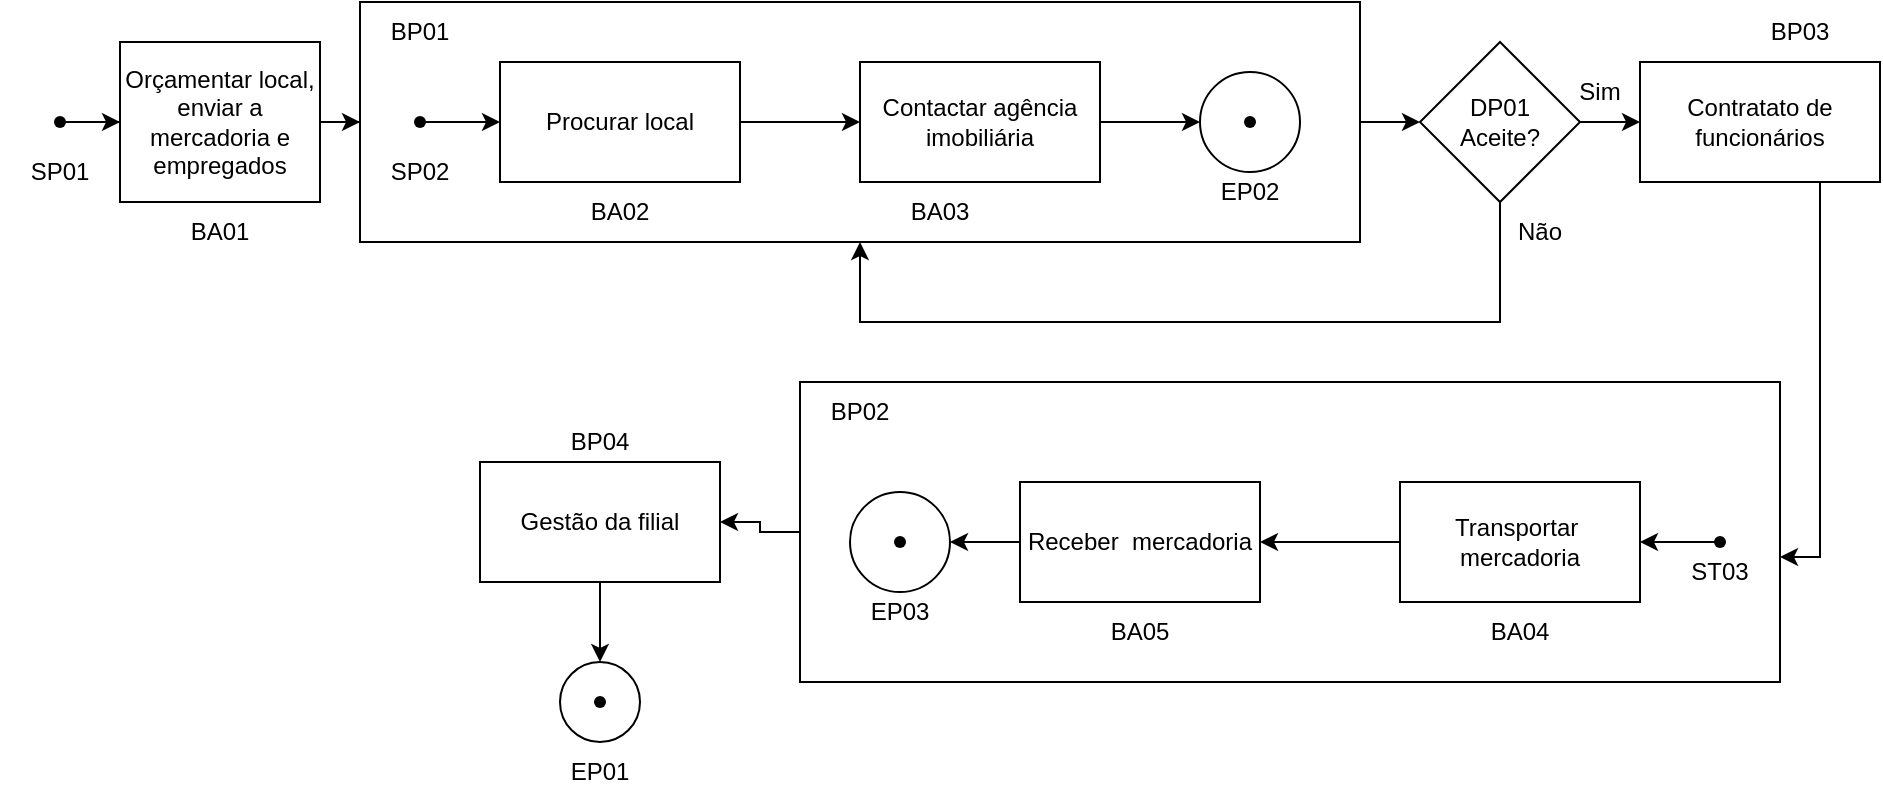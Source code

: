 <mxfile version="28.2.8">
  <diagram name="Página-1" id="A3I4-ZYlYkM0Jk0Mae4l">
    <mxGraphModel dx="2053" dy="628" grid="1" gridSize="10" guides="1" tooltips="1" connect="1" arrows="1" fold="1" page="1" pageScale="1" pageWidth="827" pageHeight="1169" math="0" shadow="0">
      <root>
        <mxCell id="0" />
        <mxCell id="1" parent="0" />
        <mxCell id="egffsykz8M-LP5K1-2ma-16" style="edgeStyle=orthogonalEdgeStyle;rounded=0;orthogonalLoop=1;jettySize=auto;html=1;exitX=0;exitY=0.5;exitDx=0;exitDy=0;entryX=1;entryY=0.5;entryDx=0;entryDy=0;" parent="1" source="egffsykz8M-LP5K1-2ma-12" target="idei4fRL_HmDDUWyYhB2-51" edge="1">
          <mxGeometry relative="1" as="geometry" />
        </mxCell>
        <mxCell id="egffsykz8M-LP5K1-2ma-12" value="" style="rounded=0;whiteSpace=wrap;html=1;" parent="1" vertex="1">
          <mxGeometry x="270" y="310" width="490" height="150" as="geometry" />
        </mxCell>
        <mxCell id="idei4fRL_HmDDUWyYhB2-3" value="" style="edgeStyle=orthogonalEdgeStyle;rounded=0;orthogonalLoop=1;jettySize=auto;html=1;" parent="1" source="idei4fRL_HmDDUWyYhB2-1" target="idei4fRL_HmDDUWyYhB2-2" edge="1">
          <mxGeometry relative="1" as="geometry" />
        </mxCell>
        <mxCell id="idei4fRL_HmDDUWyYhB2-1" value="" style="shape=waypoint;sketch=0;size=6;pointerEvents=1;points=[];fillColor=none;resizable=0;rotatable=0;perimeter=centerPerimeter;snapToPoint=1;" parent="1" vertex="1">
          <mxGeometry x="-110" y="170" width="20" height="20" as="geometry" />
        </mxCell>
        <mxCell id="idei4fRL_HmDDUWyYhB2-5" value="" style="edgeStyle=orthogonalEdgeStyle;rounded=0;orthogonalLoop=1;jettySize=auto;html=1;" parent="1" source="idei4fRL_HmDDUWyYhB2-2" target="idei4fRL_HmDDUWyYhB2-4" edge="1">
          <mxGeometry relative="1" as="geometry" />
        </mxCell>
        <mxCell id="idei4fRL_HmDDUWyYhB2-2" value="Orçamentar local, enviar a mercadoria e empregados" style="rounded=0;whiteSpace=wrap;html=1;" parent="1" vertex="1">
          <mxGeometry x="-70" y="140" width="100" height="80" as="geometry" />
        </mxCell>
        <mxCell id="idei4fRL_HmDDUWyYhB2-13" value="" style="edgeStyle=orthogonalEdgeStyle;rounded=0;orthogonalLoop=1;jettySize=auto;html=1;" parent="1" source="idei4fRL_HmDDUWyYhB2-4" target="idei4fRL_HmDDUWyYhB2-12" edge="1">
          <mxGeometry relative="1" as="geometry" />
        </mxCell>
        <mxCell id="idei4fRL_HmDDUWyYhB2-4" value="" style="whiteSpace=wrap;html=1;rounded=0;" parent="1" vertex="1">
          <mxGeometry x="50" y="120" width="500" height="120" as="geometry" />
        </mxCell>
        <mxCell id="idei4fRL_HmDDUWyYhB2-14" style="edgeStyle=orthogonalEdgeStyle;rounded=0;orthogonalLoop=1;jettySize=auto;html=1;exitX=0.5;exitY=1;exitDx=0;exitDy=0;entryX=0.5;entryY=1;entryDx=0;entryDy=0;" parent="1" source="idei4fRL_HmDDUWyYhB2-12" target="idei4fRL_HmDDUWyYhB2-4" edge="1">
          <mxGeometry relative="1" as="geometry">
            <mxPoint x="430" y="260" as="targetPoint" />
            <Array as="points">
              <mxPoint x="620" y="280" />
              <mxPoint x="300" y="280" />
            </Array>
          </mxGeometry>
        </mxCell>
        <mxCell id="idei4fRL_HmDDUWyYhB2-16" value="" style="edgeStyle=orthogonalEdgeStyle;rounded=0;orthogonalLoop=1;jettySize=auto;html=1;" parent="1" source="idei4fRL_HmDDUWyYhB2-12" target="idei4fRL_HmDDUWyYhB2-15" edge="1">
          <mxGeometry relative="1" as="geometry" />
        </mxCell>
        <mxCell id="idei4fRL_HmDDUWyYhB2-12" value="DP01&lt;div&gt;Aceite?&lt;/div&gt;" style="rhombus;whiteSpace=wrap;html=1;rounded=0;" parent="1" vertex="1">
          <mxGeometry x="580" y="140" width="80" height="80" as="geometry" />
        </mxCell>
        <mxCell id="SlYBJJq80X8Oo42SHRwH-4" style="edgeStyle=orthogonalEdgeStyle;rounded=0;orthogonalLoop=1;jettySize=auto;html=1;exitX=0.75;exitY=1;exitDx=0;exitDy=0;entryX=1;entryY=0.25;entryDx=0;entryDy=0;" edge="1" parent="1" source="idei4fRL_HmDDUWyYhB2-15" target="ZkPNqmOI37KAV-gBF8mO-26">
          <mxGeometry relative="1" as="geometry" />
        </mxCell>
        <mxCell id="idei4fRL_HmDDUWyYhB2-15" value="Contratato de funcionários" style="whiteSpace=wrap;html=1;rounded=0;" parent="1" vertex="1">
          <mxGeometry x="690" y="150" width="120" height="60" as="geometry" />
        </mxCell>
        <mxCell id="idei4fRL_HmDDUWyYhB2-17" value="Sim" style="text;html=1;whiteSpace=wrap;strokeColor=none;fillColor=none;align=center;verticalAlign=middle;rounded=0;" parent="1" vertex="1">
          <mxGeometry x="640" y="150" width="60" height="30" as="geometry" />
        </mxCell>
        <mxCell id="idei4fRL_HmDDUWyYhB2-18" value="Não" style="text;html=1;whiteSpace=wrap;strokeColor=none;fillColor=none;align=center;verticalAlign=middle;rounded=0;" parent="1" vertex="1">
          <mxGeometry x="610" y="220" width="60" height="30" as="geometry" />
        </mxCell>
        <mxCell id="SlYBJJq80X8Oo42SHRwH-1" style="edgeStyle=orthogonalEdgeStyle;rounded=0;orthogonalLoop=1;jettySize=auto;html=1;exitX=0;exitY=0.5;exitDx=0;exitDy=0;entryX=1;entryY=0.5;entryDx=0;entryDy=0;" edge="1" parent="1" source="idei4fRL_HmDDUWyYhB2-21" target="idei4fRL_HmDDUWyYhB2-49">
          <mxGeometry relative="1" as="geometry" />
        </mxCell>
        <mxCell id="idei4fRL_HmDDUWyYhB2-21" value="Transportar&amp;nbsp; mercadoria" style="whiteSpace=wrap;html=1;rounded=0;" parent="1" vertex="1">
          <mxGeometry x="570" y="360" width="120" height="60" as="geometry" />
        </mxCell>
        <mxCell id="idei4fRL_HmDDUWyYhB2-34" value="SP01" style="text;html=1;whiteSpace=wrap;strokeColor=none;fillColor=none;align=center;verticalAlign=middle;rounded=0;" parent="1" vertex="1">
          <mxGeometry x="-130" y="190" width="60" height="30" as="geometry" />
        </mxCell>
        <mxCell id="idei4fRL_HmDDUWyYhB2-38" value="BA01" style="text;html=1;whiteSpace=wrap;strokeColor=none;fillColor=none;align=center;verticalAlign=middle;rounded=0;" parent="1" vertex="1">
          <mxGeometry x="-50" y="220" width="60" height="30" as="geometry" />
        </mxCell>
        <mxCell id="idei4fRL_HmDDUWyYhB2-39" value="BP01" style="text;html=1;whiteSpace=wrap;strokeColor=none;fillColor=none;align=center;verticalAlign=middle;rounded=0;" parent="1" vertex="1">
          <mxGeometry x="50" y="120" width="60" height="30" as="geometry" />
        </mxCell>
        <mxCell id="idei4fRL_HmDDUWyYhB2-40" value="BA02" style="text;html=1;whiteSpace=wrap;strokeColor=none;fillColor=none;align=center;verticalAlign=middle;rounded=0;" parent="1" vertex="1">
          <mxGeometry x="155" y="210" width="50" height="30" as="geometry" />
        </mxCell>
        <mxCell id="ZkPNqmOI37KAV-gBF8mO-11" value="" style="edgeStyle=orthogonalEdgeStyle;rounded=0;orthogonalLoop=1;jettySize=auto;html=1;" parent="1" source="idei4fRL_HmDDUWyYhB2-41" target="ZkPNqmOI37KAV-gBF8mO-10" edge="1">
          <mxGeometry relative="1" as="geometry" />
        </mxCell>
        <mxCell id="idei4fRL_HmDDUWyYhB2-41" value="Contactar agência imobiliária" style="rounded=0;whiteSpace=wrap;html=1;" parent="1" vertex="1">
          <mxGeometry x="300" y="150" width="120" height="60" as="geometry" />
        </mxCell>
        <mxCell id="idei4fRL_HmDDUWyYhB2-42" value="BA03" style="text;html=1;whiteSpace=wrap;strokeColor=none;fillColor=none;align=center;verticalAlign=middle;rounded=0;" parent="1" vertex="1">
          <mxGeometry x="310" y="210" width="60" height="30" as="geometry" />
        </mxCell>
        <mxCell id="ZkPNqmOI37KAV-gBF8mO-23" style="edgeStyle=orthogonalEdgeStyle;rounded=0;orthogonalLoop=1;jettySize=auto;html=1;exitDx=0;exitDy=0;entryX=1;entryY=0.5;entryDx=0;entryDy=0;" parent="1" source="ZkPNqmOI37KAV-gBF8mO-24" target="ZkPNqmOI37KAV-gBF8mO-22" edge="1">
          <mxGeometry relative="1" as="geometry" />
        </mxCell>
        <mxCell id="SlYBJJq80X8Oo42SHRwH-3" style="edgeStyle=orthogonalEdgeStyle;rounded=0;orthogonalLoop=1;jettySize=auto;html=1;exitX=0;exitY=0.5;exitDx=0;exitDy=0;entryX=1;entryY=0.5;entryDx=0;entryDy=0;" edge="1" parent="1" source="idei4fRL_HmDDUWyYhB2-49" target="ZkPNqmOI37KAV-gBF8mO-22">
          <mxGeometry relative="1" as="geometry" />
        </mxCell>
        <mxCell id="idei4fRL_HmDDUWyYhB2-49" value="Receber&amp;nbsp; mercadoria" style="whiteSpace=wrap;html=1;rounded=0;" parent="1" vertex="1">
          <mxGeometry x="380" y="360" width="120" height="60" as="geometry" />
        </mxCell>
        <mxCell id="egffsykz8M-LP5K1-2ma-27" style="edgeStyle=orthogonalEdgeStyle;rounded=0;orthogonalLoop=1;jettySize=auto;html=1;exitX=0.5;exitY=1;exitDx=0;exitDy=0;entryX=0.5;entryY=0;entryDx=0;entryDy=0;" parent="1" source="idei4fRL_HmDDUWyYhB2-51" target="idei4fRL_HmDDUWyYhB2-70" edge="1">
          <mxGeometry relative="1" as="geometry" />
        </mxCell>
        <mxCell id="idei4fRL_HmDDUWyYhB2-51" value="Gestão da filial" style="whiteSpace=wrap;html=1;rounded=0;" parent="1" vertex="1">
          <mxGeometry x="110" y="350" width="120" height="60" as="geometry" />
        </mxCell>
        <mxCell id="idei4fRL_HmDDUWyYhB2-70" value="" style="ellipse;whiteSpace=wrap;html=1;rounded=0;" parent="1" vertex="1">
          <mxGeometry x="150" y="450" width="40" height="40" as="geometry" />
        </mxCell>
        <mxCell id="idei4fRL_HmDDUWyYhB2-73" value="" style="shape=waypoint;sketch=0;size=6;pointerEvents=1;points=[];fillColor=none;resizable=0;rotatable=0;perimeter=centerPerimeter;snapToPoint=1;" parent="1" vertex="1">
          <mxGeometry x="160" y="460" width="20" height="20" as="geometry" />
        </mxCell>
        <mxCell id="idei4fRL_HmDDUWyYhB2-76" value="BP03" style="text;html=1;whiteSpace=wrap;strokeColor=none;fillColor=none;align=center;verticalAlign=middle;rounded=0;" parent="1" vertex="1">
          <mxGeometry x="740" y="120" width="60" height="30" as="geometry" />
        </mxCell>
        <mxCell id="idei4fRL_HmDDUWyYhB2-77" value="BA04" style="text;html=1;whiteSpace=wrap;strokeColor=none;fillColor=none;align=center;verticalAlign=middle;rounded=0;" parent="1" vertex="1">
          <mxGeometry x="600" y="420" width="60" height="30" as="geometry" />
        </mxCell>
        <mxCell id="egffsykz8M-LP5K1-2ma-1" value="BA05" style="text;html=1;whiteSpace=wrap;strokeColor=none;fillColor=none;align=center;verticalAlign=middle;rounded=0;" parent="1" vertex="1">
          <mxGeometry x="410" y="420" width="60" height="30" as="geometry" />
        </mxCell>
        <mxCell id="egffsykz8M-LP5K1-2ma-2" value="BP04" style="text;html=1;whiteSpace=wrap;strokeColor=none;fillColor=none;align=center;verticalAlign=middle;rounded=0;" parent="1" vertex="1">
          <mxGeometry x="140" y="325" width="60" height="30" as="geometry" />
        </mxCell>
        <mxCell id="egffsykz8M-LP5K1-2ma-3" value="EP01" style="text;html=1;whiteSpace=wrap;strokeColor=none;fillColor=none;align=center;verticalAlign=middle;rounded=0;" parent="1" vertex="1">
          <mxGeometry x="140" y="490" width="60" height="30" as="geometry" />
        </mxCell>
        <mxCell id="egffsykz8M-LP5K1-2ma-13" value="BP02" style="text;html=1;whiteSpace=wrap;strokeColor=none;fillColor=none;align=center;verticalAlign=middle;rounded=0;" parent="1" vertex="1">
          <mxGeometry x="270" y="310" width="60" height="30" as="geometry" />
        </mxCell>
        <mxCell id="ZkPNqmOI37KAV-gBF8mO-5" value="" style="edgeStyle=orthogonalEdgeStyle;rounded=0;orthogonalLoop=1;jettySize=auto;html=1;" parent="1" source="ZkPNqmOI37KAV-gBF8mO-2" target="ZkPNqmOI37KAV-gBF8mO-4" edge="1">
          <mxGeometry relative="1" as="geometry" />
        </mxCell>
        <mxCell id="ZkPNqmOI37KAV-gBF8mO-2" value="" style="shape=waypoint;sketch=0;size=6;pointerEvents=1;points=[];fillColor=none;resizable=0;rotatable=0;perimeter=centerPerimeter;snapToPoint=1;" parent="1" vertex="1">
          <mxGeometry x="70" y="170" width="20" height="20" as="geometry" />
        </mxCell>
        <mxCell id="ZkPNqmOI37KAV-gBF8mO-9" value="" style="edgeStyle=orthogonalEdgeStyle;rounded=0;orthogonalLoop=1;jettySize=auto;html=1;" parent="1" source="ZkPNqmOI37KAV-gBF8mO-4" target="idei4fRL_HmDDUWyYhB2-41" edge="1">
          <mxGeometry relative="1" as="geometry" />
        </mxCell>
        <mxCell id="ZkPNqmOI37KAV-gBF8mO-4" value="Procurar local" style="whiteSpace=wrap;html=1;fillColor=none;sketch=0;pointerEvents=1;resizable=0;" parent="1" vertex="1">
          <mxGeometry x="120" y="150" width="120" height="60" as="geometry" />
        </mxCell>
        <mxCell id="ZkPNqmOI37KAV-gBF8mO-10" value="" style="ellipse;whiteSpace=wrap;html=1;rounded=0;" parent="1" vertex="1">
          <mxGeometry x="470" y="155" width="50" height="50" as="geometry" />
        </mxCell>
        <mxCell id="ZkPNqmOI37KAV-gBF8mO-12" value="" style="shape=waypoint;sketch=0;size=6;pointerEvents=1;points=[];fillColor=none;resizable=0;rotatable=0;perimeter=centerPerimeter;snapToPoint=1;" parent="1" vertex="1">
          <mxGeometry x="485" y="170" width="20" height="20" as="geometry" />
        </mxCell>
        <mxCell id="ZkPNqmOI37KAV-gBF8mO-13" value="EP02" style="text;html=1;whiteSpace=wrap;strokeColor=none;fillColor=none;align=center;verticalAlign=middle;rounded=0;" parent="1" vertex="1">
          <mxGeometry x="465" y="200" width="60" height="30" as="geometry" />
        </mxCell>
        <mxCell id="ZkPNqmOI37KAV-gBF8mO-14" value="SP02" style="text;html=1;whiteSpace=wrap;strokeColor=none;fillColor=none;align=center;verticalAlign=middle;rounded=0;" parent="1" vertex="1">
          <mxGeometry x="50" y="190" width="60" height="30" as="geometry" />
        </mxCell>
        <mxCell id="ZkPNqmOI37KAV-gBF8mO-18" value="" style="edgeStyle=orthogonalEdgeStyle;rounded=0;orthogonalLoop=1;jettySize=auto;html=1;entryX=1;entryY=0.5;entryDx=0;entryDy=0;" parent="1" source="ZkPNqmOI37KAV-gBF8mO-17" target="idei4fRL_HmDDUWyYhB2-21" edge="1">
          <mxGeometry relative="1" as="geometry" />
        </mxCell>
        <mxCell id="ZkPNqmOI37KAV-gBF8mO-17" value="" style="shape=waypoint;sketch=0;size=6;pointerEvents=1;points=[];fillColor=none;resizable=0;rotatable=0;perimeter=centerPerimeter;snapToPoint=1;" parent="1" vertex="1">
          <mxGeometry x="720" y="380" width="20" height="20" as="geometry" />
        </mxCell>
        <mxCell id="ZkPNqmOI37KAV-gBF8mO-22" value="" style="ellipse;whiteSpace=wrap;html=1;aspect=fixed;" parent="1" vertex="1">
          <mxGeometry x="295" y="365" width="50" height="50" as="geometry" />
        </mxCell>
        <mxCell id="ZkPNqmOI37KAV-gBF8mO-25" value="EP03" style="text;html=1;whiteSpace=wrap;strokeColor=none;fillColor=none;align=center;verticalAlign=middle;rounded=0;" parent="1" vertex="1">
          <mxGeometry x="290" y="410" width="60" height="30" as="geometry" />
        </mxCell>
        <mxCell id="ZkPNqmOI37KAV-gBF8mO-26" value="ST03" style="text;html=1;whiteSpace=wrap;strokeColor=none;fillColor=none;align=center;verticalAlign=middle;rounded=0;" parent="1" vertex="1">
          <mxGeometry x="700" y="390" width="60" height="30" as="geometry" />
        </mxCell>
        <mxCell id="ZkPNqmOI37KAV-gBF8mO-24" value="" style="shape=waypoint;sketch=0;size=6;pointerEvents=1;points=[];fillColor=none;resizable=0;rotatable=0;perimeter=centerPerimeter;snapToPoint=1;" parent="1" vertex="1">
          <mxGeometry x="310" y="380" width="20" height="20" as="geometry" />
        </mxCell>
      </root>
    </mxGraphModel>
  </diagram>
</mxfile>
